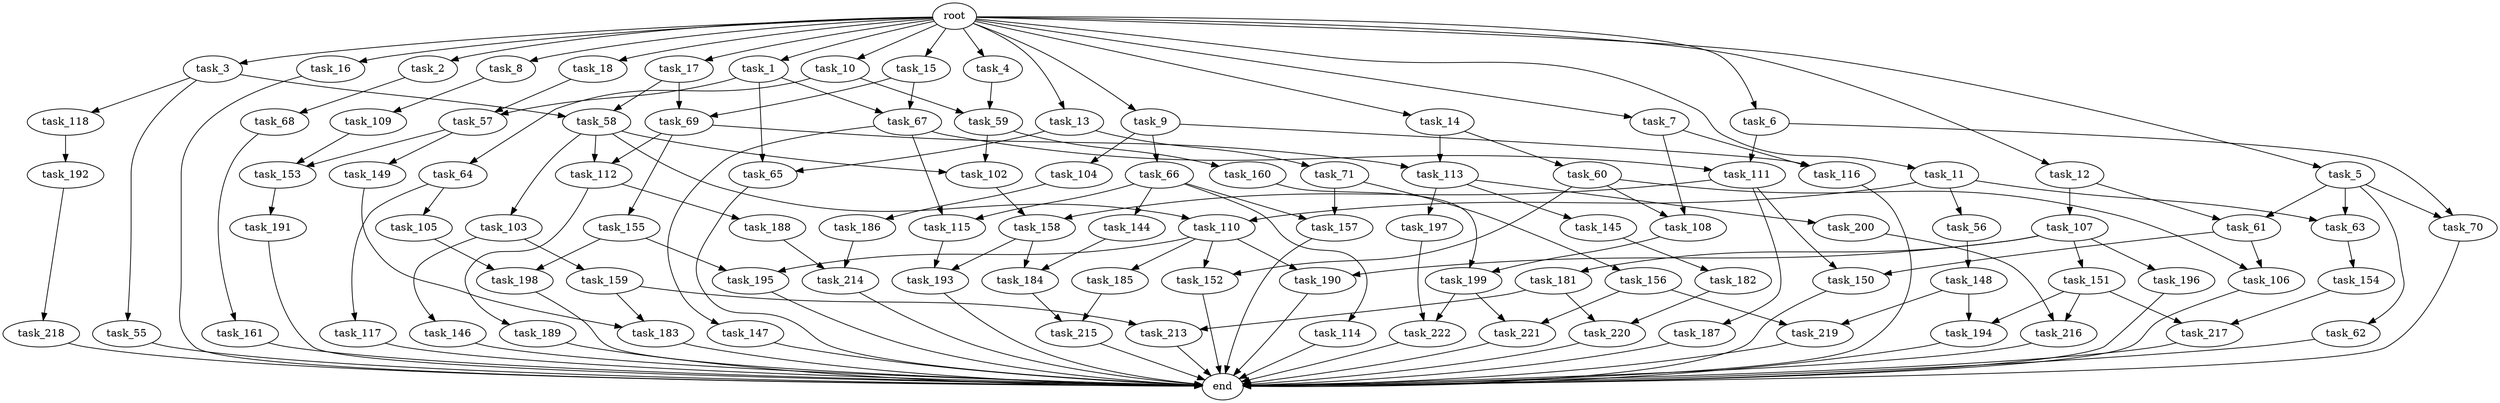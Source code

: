 digraph G {
  task_214 [size="10050223472.639999"];
  task_144 [size="773094113.280000"];
  end [size="0.000000"];
  task_156 [size="1374389534.720000"];
  task_108 [size="8332236554.240000"];
  task_190 [size="7301444403.200000"];
  task_191 [size="4209067950.080000"];
  task_15 [size="10.240000"];
  task_58 [size="12455405158.400000"];
  task_3 [size="10.240000"];
  task_105 [size="2147483648.000000"];
  task_18 [size="10.240000"];
  task_195 [size="3435973836.800000"];
  task_154 [size="8589934592.000000"];
  task_16 [size="10.240000"];
  task_110 [size="8933531975.680000"];
  task_68 [size="5497558138.880000"];
  task_61 [size="8589934592.000000"];
  task_217 [size="8332236554.240000"];
  task_158 [size="11166914969.600000"];
  task_1 [size="10.240000"];
  task_185 [size="3092376453.120000"];
  task_160 [size="3092376453.120000"];
  task_11 [size="10.240000"];
  task_62 [size="5497558138.880000"];
  task_107 [size="3092376453.120000"];
  task_2 [size="10.240000"];
  task_10 [size="10.240000"];
  task_66 [size="3092376453.120000"];
  task_187 [size="6957847019.520000"];
  task_109 [size="1374389534.720000"];
  task_215 [size="8418135900.160000"];
  task_155 [size="343597383.680000"];
  task_184 [size="11166914969.600000"];
  task_17 [size="10.240000"];
  task_147 [size="2147483648.000000"];
  task_114 [size="773094113.280000"];
  task_221 [size="1116691496.960000"];
  task_67 [size="9964324126.719999"];
  task_150 [size="7301444403.200000"];
  task_116 [size="10050223472.639999"];
  task_157 [size="2147483648.000000"];
  task_106 [size="1717986918.400000"];
  task_12 [size="10.240000"];
  task_146 [size="343597383.680000"];
  task_194 [size="8332236554.240000"];
  task_197 [size="3092376453.120000"];
  task_59 [size="6270652252.160000"];
  task_149 [size="5497558138.880000"];
  task_104 [size="3092376453.120000"];
  task_9 [size="10.240000"];
  task_64 [size="5497558138.880000"];
  task_148 [size="343597383.680000"];
  task_186 [size="343597383.680000"];
  task_183 [size="3865470566.400000"];
  task_159 [size="343597383.680000"];
  task_222 [size="1116691496.960000"];
  task_192 [size="4209067950.080000"];
  task_55 [size="5497558138.880000"];
  task_69 [size="15547781611.520000"];
  task_57 [size="3521873182.720000"];
  task_196 [size="4209067950.080000"];
  task_118 [size="5497558138.880000"];
  task_65 [size="6871947673.600000"];
  task_198 [size="3435973836.800000"];
  task_13 [size="10.240000"];
  task_193 [size="12799002542.080000"];
  task_152 [size="4466765987.840000"];
  task_182 [size="5497558138.880000"];
  task_216 [size="8332236554.240000"];
  task_5 [size="10.240000"];
  task_220 [size="2147483648.000000"];
  task_189 [size="2147483648.000000"];
  task_115 [size="2920577761.280000"];
  task_8 [size="10.240000"];
  task_56 [size="8589934592.000000"];
  task_188 [size="2147483648.000000"];
  task_14 [size="10.240000"];
  task_219 [size="7730941132.800000"];
  task_4 [size="10.240000"];
  task_161 [size="343597383.680000"];
  task_218 [size="8589934592.000000"];
  task_200 [size="3092376453.120000"];
  task_113 [size="1717986918.400000"];
  task_112 [size="687194767.360000"];
  task_199 [size="1116691496.960000"];
  task_153 [size="14087492730.880001"];
  root [size="0.000000"];
  task_102 [size="3435973836.800000"];
  task_181 [size="4209067950.080000"];
  task_60 [size="1374389534.720000"];
  task_145 [size="3092376453.120000"];
  task_6 [size="10.240000"];
  task_103 [size="343597383.680000"];
  task_70 [size="7645041786.880000"];
  task_117 [size="2147483648.000000"];
  task_213 [size="3865470566.400000"];
  task_111 [size="4294967296.000000"];
  task_151 [size="4209067950.080000"];
  task_63 [size="14087492730.880001"];
  task_7 [size="10.240000"];
  task_71 [size="5497558138.880000"];

  task_214 -> end [size="1.000000"];
  task_144 -> task_184 [size="679477248.000000"];
  task_156 -> task_221 [size="75497472.000000"];
  task_156 -> task_219 [size="75497472.000000"];
  task_108 -> task_199 [size="75497472.000000"];
  task_190 -> end [size="1.000000"];
  task_191 -> end [size="1.000000"];
  task_15 -> task_69 [size="838860800.000000"];
  task_15 -> task_67 [size="838860800.000000"];
  task_58 -> task_102 [size="33554432.000000"];
  task_58 -> task_103 [size="33554432.000000"];
  task_58 -> task_110 [size="33554432.000000"];
  task_58 -> task_112 [size="33554432.000000"];
  task_3 -> task_118 [size="536870912.000000"];
  task_3 -> task_58 [size="536870912.000000"];
  task_3 -> task_55 [size="536870912.000000"];
  task_105 -> task_198 [size="301989888.000000"];
  task_18 -> task_57 [size="209715200.000000"];
  task_195 -> end [size="1.000000"];
  task_154 -> task_217 [size="679477248.000000"];
  task_16 -> end [size="1.000000"];
  task_110 -> task_190 [size="301989888.000000"];
  task_110 -> task_152 [size="301989888.000000"];
  task_110 -> task_195 [size="301989888.000000"];
  task_110 -> task_185 [size="301989888.000000"];
  task_68 -> task_161 [size="33554432.000000"];
  task_61 -> task_106 [size="33554432.000000"];
  task_61 -> task_150 [size="33554432.000000"];
  task_217 -> end [size="1.000000"];
  task_158 -> task_193 [size="411041792.000000"];
  task_158 -> task_184 [size="411041792.000000"];
  task_1 -> task_57 [size="134217728.000000"];
  task_1 -> task_67 [size="134217728.000000"];
  task_1 -> task_65 [size="134217728.000000"];
  task_185 -> task_215 [size="411041792.000000"];
  task_160 -> task_199 [size="33554432.000000"];
  task_11 -> task_56 [size="838860800.000000"];
  task_11 -> task_63 [size="838860800.000000"];
  task_11 -> task_110 [size="838860800.000000"];
  task_62 -> end [size="1.000000"];
  task_107 -> task_190 [size="411041792.000000"];
  task_107 -> task_181 [size="411041792.000000"];
  task_107 -> task_196 [size="411041792.000000"];
  task_107 -> task_151 [size="411041792.000000"];
  task_2 -> task_68 [size="536870912.000000"];
  task_10 -> task_59 [size="536870912.000000"];
  task_10 -> task_64 [size="536870912.000000"];
  task_66 -> task_144 [size="75497472.000000"];
  task_66 -> task_157 [size="75497472.000000"];
  task_66 -> task_115 [size="75497472.000000"];
  task_66 -> task_114 [size="75497472.000000"];
  task_187 -> end [size="1.000000"];
  task_109 -> task_153 [size="838860800.000000"];
  task_215 -> end [size="1.000000"];
  task_155 -> task_198 [size="33554432.000000"];
  task_155 -> task_195 [size="33554432.000000"];
  task_184 -> task_215 [size="411041792.000000"];
  task_17 -> task_69 [size="679477248.000000"];
  task_17 -> task_58 [size="679477248.000000"];
  task_147 -> end [size="1.000000"];
  task_114 -> end [size="1.000000"];
  task_221 -> end [size="1.000000"];
  task_67 -> task_111 [size="209715200.000000"];
  task_67 -> task_115 [size="209715200.000000"];
  task_67 -> task_147 [size="209715200.000000"];
  task_150 -> end [size="1.000000"];
  task_116 -> end [size="1.000000"];
  task_157 -> end [size="1.000000"];
  task_106 -> end [size="1.000000"];
  task_12 -> task_61 [size="301989888.000000"];
  task_12 -> task_107 [size="301989888.000000"];
  task_146 -> end [size="1.000000"];
  task_194 -> end [size="1.000000"];
  task_197 -> task_222 [size="75497472.000000"];
  task_59 -> task_160 [size="301989888.000000"];
  task_59 -> task_102 [size="301989888.000000"];
  task_149 -> task_183 [size="75497472.000000"];
  task_104 -> task_186 [size="33554432.000000"];
  task_9 -> task_104 [size="301989888.000000"];
  task_9 -> task_66 [size="301989888.000000"];
  task_9 -> task_116 [size="301989888.000000"];
  task_64 -> task_105 [size="209715200.000000"];
  task_64 -> task_117 [size="209715200.000000"];
  task_148 -> task_194 [size="679477248.000000"];
  task_148 -> task_219 [size="679477248.000000"];
  task_186 -> task_214 [size="679477248.000000"];
  task_183 -> end [size="1.000000"];
  task_159 -> task_183 [size="301989888.000000"];
  task_159 -> task_213 [size="301989888.000000"];
  task_222 -> end [size="1.000000"];
  task_192 -> task_218 [size="838860800.000000"];
  task_55 -> end [size="1.000000"];
  task_69 -> task_155 [size="33554432.000000"];
  task_69 -> task_113 [size="33554432.000000"];
  task_69 -> task_112 [size="33554432.000000"];
  task_57 -> task_153 [size="536870912.000000"];
  task_57 -> task_149 [size="536870912.000000"];
  task_196 -> end [size="1.000000"];
  task_118 -> task_192 [size="411041792.000000"];
  task_65 -> end [size="1.000000"];
  task_198 -> end [size="1.000000"];
  task_13 -> task_71 [size="536870912.000000"];
  task_13 -> task_65 [size="536870912.000000"];
  task_193 -> end [size="1.000000"];
  task_152 -> end [size="1.000000"];
  task_182 -> task_220 [size="134217728.000000"];
  task_216 -> end [size="1.000000"];
  task_5 -> task_61 [size="536870912.000000"];
  task_5 -> task_62 [size="536870912.000000"];
  task_5 -> task_63 [size="536870912.000000"];
  task_5 -> task_70 [size="536870912.000000"];
  task_220 -> end [size="1.000000"];
  task_189 -> end [size="1.000000"];
  task_115 -> task_193 [size="838860800.000000"];
  task_8 -> task_109 [size="134217728.000000"];
  task_56 -> task_148 [size="33554432.000000"];
  task_188 -> task_214 [size="301989888.000000"];
  task_14 -> task_60 [size="134217728.000000"];
  task_14 -> task_113 [size="134217728.000000"];
  task_219 -> end [size="1.000000"];
  task_4 -> task_59 [size="75497472.000000"];
  task_161 -> end [size="1.000000"];
  task_218 -> end [size="1.000000"];
  task_200 -> task_216 [size="679477248.000000"];
  task_113 -> task_197 [size="301989888.000000"];
  task_113 -> task_200 [size="301989888.000000"];
  task_113 -> task_145 [size="301989888.000000"];
  task_112 -> task_189 [size="209715200.000000"];
  task_112 -> task_188 [size="209715200.000000"];
  task_199 -> task_221 [size="33554432.000000"];
  task_199 -> task_222 [size="33554432.000000"];
  task_153 -> task_191 [size="411041792.000000"];
  root -> task_8 [size="1.000000"];
  root -> task_9 [size="1.000000"];
  root -> task_16 [size="1.000000"];
  root -> task_14 [size="1.000000"];
  root -> task_6 [size="1.000000"];
  root -> task_4 [size="1.000000"];
  root -> task_5 [size="1.000000"];
  root -> task_1 [size="1.000000"];
  root -> task_10 [size="1.000000"];
  root -> task_13 [size="1.000000"];
  root -> task_15 [size="1.000000"];
  root -> task_11 [size="1.000000"];
  root -> task_3 [size="1.000000"];
  root -> task_12 [size="1.000000"];
  root -> task_2 [size="1.000000"];
  root -> task_18 [size="1.000000"];
  root -> task_7 [size="1.000000"];
  root -> task_17 [size="1.000000"];
  task_102 -> task_158 [size="411041792.000000"];
  task_181 -> task_213 [size="75497472.000000"];
  task_181 -> task_220 [size="75497472.000000"];
  task_60 -> task_106 [size="134217728.000000"];
  task_60 -> task_108 [size="134217728.000000"];
  task_60 -> task_152 [size="134217728.000000"];
  task_145 -> task_182 [size="536870912.000000"];
  task_6 -> task_70 [size="209715200.000000"];
  task_6 -> task_111 [size="209715200.000000"];
  task_103 -> task_146 [size="33554432.000000"];
  task_103 -> task_159 [size="33554432.000000"];
  task_70 -> end [size="1.000000"];
  task_117 -> end [size="1.000000"];
  task_213 -> end [size="1.000000"];
  task_111 -> task_158 [size="679477248.000000"];
  task_111 -> task_150 [size="679477248.000000"];
  task_111 -> task_187 [size="679477248.000000"];
  task_151 -> task_194 [size="134217728.000000"];
  task_151 -> task_217 [size="134217728.000000"];
  task_151 -> task_216 [size="134217728.000000"];
  task_63 -> task_154 [size="838860800.000000"];
  task_7 -> task_108 [size="679477248.000000"];
  task_7 -> task_116 [size="679477248.000000"];
  task_71 -> task_156 [size="134217728.000000"];
  task_71 -> task_157 [size="134217728.000000"];
}
